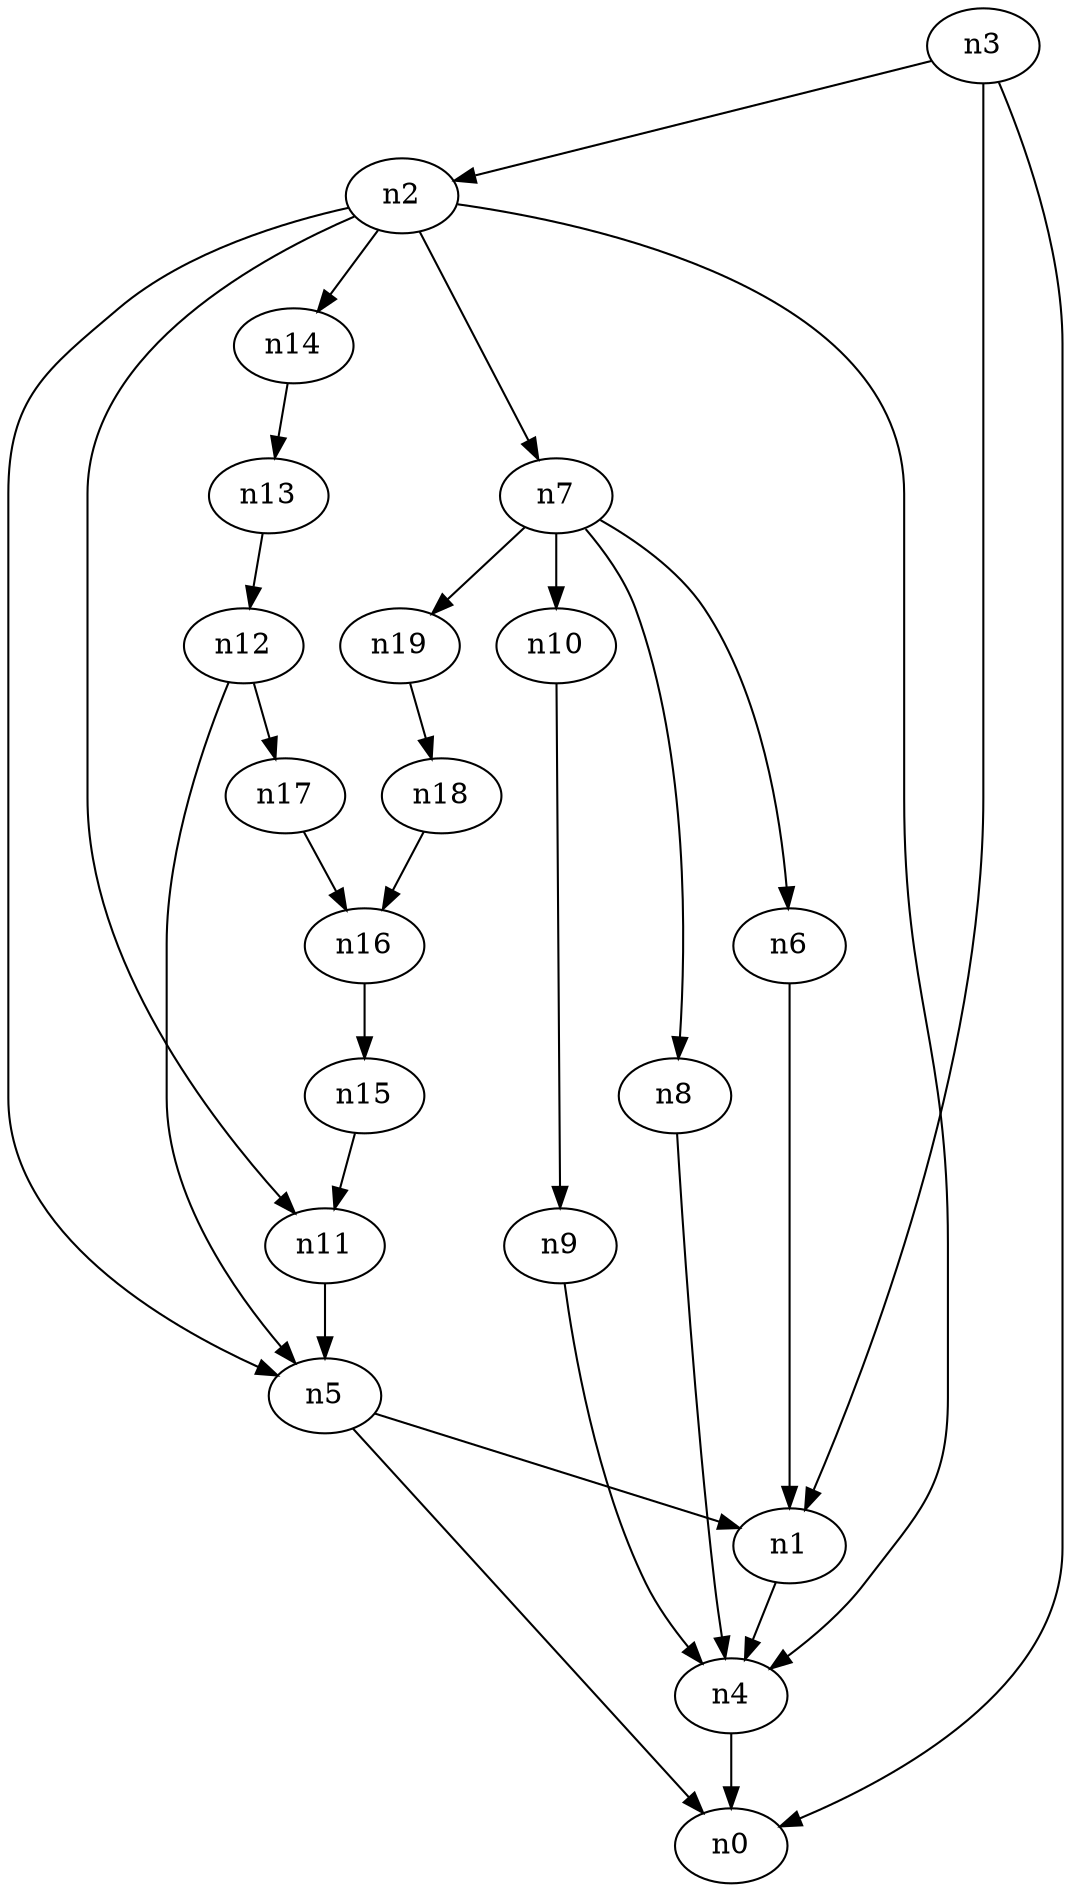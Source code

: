 digraph G {
	n1 -> n4	 [_graphml_id=e4];
	n2 -> n4	 [_graphml_id=e7];
	n2 -> n5	 [_graphml_id=e8];
	n2 -> n7	 [_graphml_id=e18];
	n2 -> n11	 [_graphml_id=e16];
	n2 -> n14	 [_graphml_id=e22];
	n3 -> n0	 [_graphml_id=e0];
	n3 -> n1	 [_graphml_id=e3];
	n3 -> n2	 [_graphml_id=e6];
	n4 -> n0	 [_graphml_id=e1];
	n5 -> n0	 [_graphml_id=e2];
	n5 -> n1	 [_graphml_id=e5];
	n6 -> n1	 [_graphml_id=e9];
	n7 -> n6	 [_graphml_id=e10];
	n7 -> n8	 [_graphml_id=e11];
	n7 -> n10	 [_graphml_id=e15];
	n7 -> n19	 [_graphml_id=e29];
	n8 -> n4	 [_graphml_id=e12];
	n9 -> n4	 [_graphml_id=e13];
	n10 -> n9	 [_graphml_id=e14];
	n11 -> n5	 [_graphml_id=e17];
	n12 -> n5	 [_graphml_id=e19];
	n12 -> n17	 [_graphml_id=e26];
	n13 -> n12	 [_graphml_id=e20];
	n14 -> n13	 [_graphml_id=e21];
	n15 -> n11	 [_graphml_id=e23];
	n16 -> n15	 [_graphml_id=e24];
	n17 -> n16	 [_graphml_id=e25];
	n18 -> n16	 [_graphml_id=e27];
	n19 -> n18	 [_graphml_id=e28];
}
